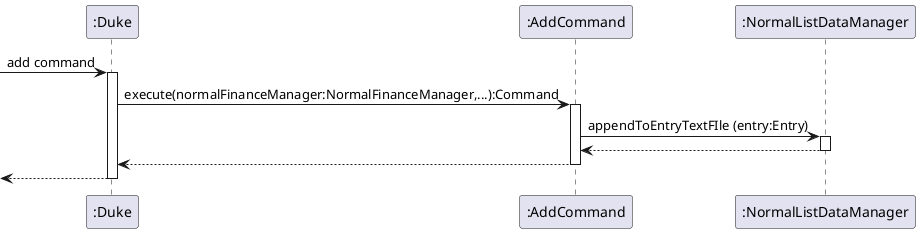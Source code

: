 @startuml
' !include Style.puml

participant ":Duke"        as duke
participant ":AddCommand" as addCommand
participant ":NormalListDataManager" as normalListDataManager

-> duke : add command
activate duke

duke -> addCommand : execute(normalFinanceManager:NormalFinanceManager,...):Command
activate addCommand

addCommand -> normalListDataManager : appendToEntryTextFIle (entry:Entry)
activate normalListDataManager
normalListDataManager --> addCommand
deactivate normalListDataManager

addCommand --> duke
deactivate addCommand

return


@enduml